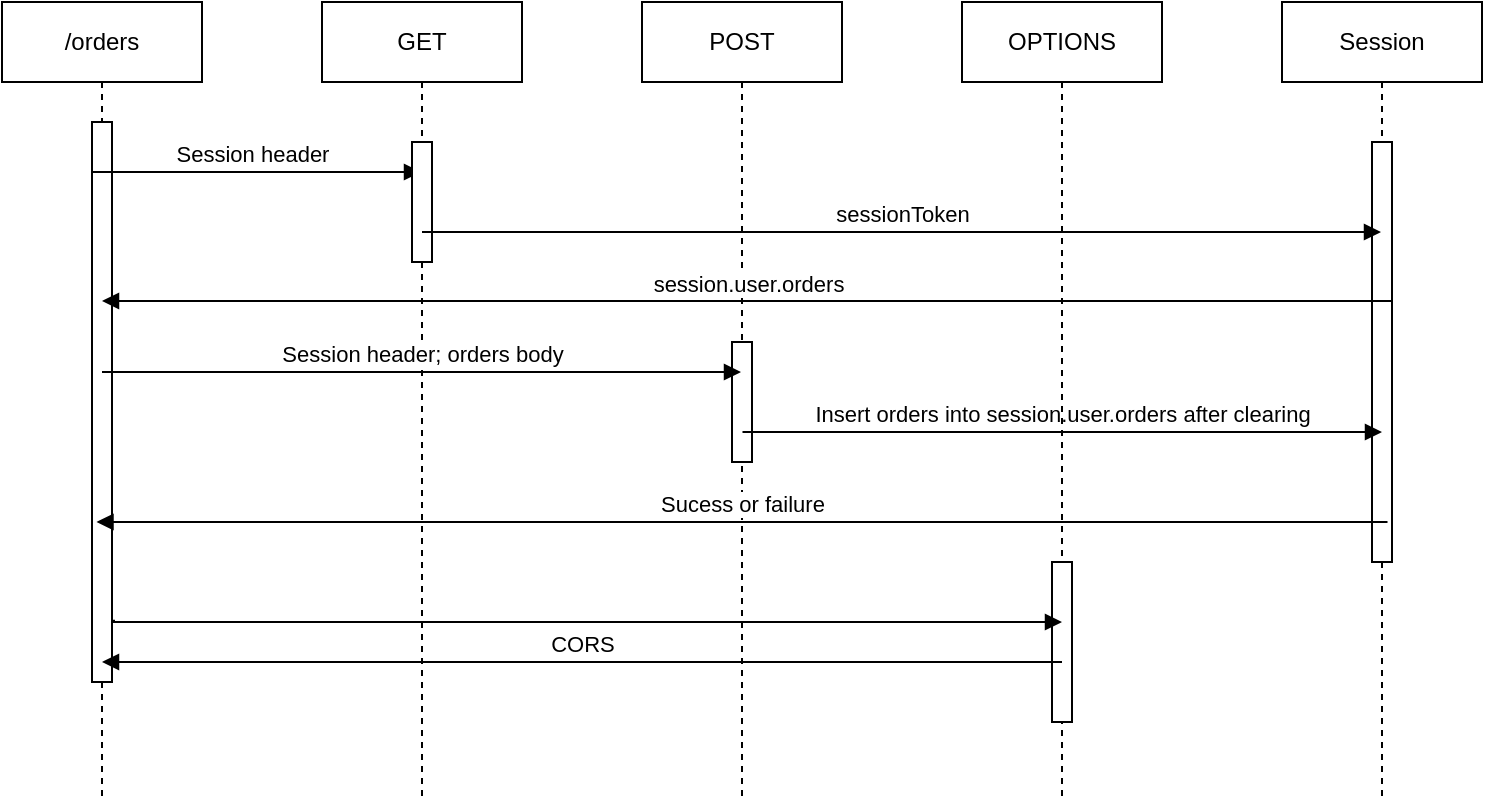 <mxfile version="15.4.0" type="device" pages="2"><diagram name="API" id="13e1069c-82ec-6db2-03f1-153e76fe0fe0"><mxGraphModel dx="1326" dy="806" grid="1" gridSize="10" guides="1" tooltips="1" connect="1" arrows="1" fold="1" page="1" pageScale="1" pageWidth="1100" pageHeight="850" background="none" math="0" shadow="0"><root><mxCell id="0"/><mxCell id="1" parent="0"/><mxCell id="oBmIBi1ZtvhGL7JmKIt4-14" value="Session" style="shape=umlLifeline;perimeter=lifelinePerimeter;whiteSpace=wrap;html=1;container=1;collapsible=0;recursiveResize=0;outlineConnect=0;" vertex="1" parent="1"><mxGeometry x="760" y="40" width="100" height="400" as="geometry"/></mxCell><mxCell id="jIFXlpqAi4VV4MM_2RwS-3" value="" style="html=1;points=[];perimeter=orthogonalPerimeter;" vertex="1" parent="oBmIBi1ZtvhGL7JmKIt4-14"><mxGeometry x="45" y="70" width="10" height="210" as="geometry"/></mxCell><mxCell id="oBmIBi1ZtvhGL7JmKIt4-15" value="/orders" style="shape=umlLifeline;perimeter=lifelinePerimeter;whiteSpace=wrap;html=1;container=1;collapsible=0;recursiveResize=0;outlineConnect=0;" vertex="1" parent="1"><mxGeometry x="120" y="40" width="100" height="400" as="geometry"/></mxCell><mxCell id="oBmIBi1ZtvhGL7JmKIt4-19" value="" style="html=1;points=[];perimeter=orthogonalPerimeter;" vertex="1" parent="oBmIBi1ZtvhGL7JmKIt4-15"><mxGeometry x="45" y="60" width="10" height="280" as="geometry"/></mxCell><mxCell id="jIFXlpqAi4VV4MM_2RwS-2" value="Session header" style="html=1;verticalAlign=bottom;endArrow=block;rounded=0;edgeStyle=orthogonalEdgeStyle;" edge="1" parent="oBmIBi1ZtvhGL7JmKIt4-15" target="oBmIBi1ZtvhGL7JmKIt4-16"><mxGeometry width="80" relative="1" as="geometry"><mxPoint x="45" y="90" as="sourcePoint"/><mxPoint x="170" y="85" as="targetPoint"/><Array as="points"><mxPoint x="45" y="85"/></Array></mxGeometry></mxCell><mxCell id="oBmIBi1ZtvhGL7JmKIt4-16" value="GET" style="shape=umlLifeline;perimeter=lifelinePerimeter;whiteSpace=wrap;html=1;container=1;collapsible=0;recursiveResize=0;outlineConnect=0;" vertex="1" parent="1"><mxGeometry x="280" y="40" width="100" height="400" as="geometry"/></mxCell><mxCell id="jIFXlpqAi4VV4MM_2RwS-1" value="" style="html=1;points=[];perimeter=orthogonalPerimeter;" vertex="1" parent="oBmIBi1ZtvhGL7JmKIt4-16"><mxGeometry x="45" y="70" width="10" height="60" as="geometry"/></mxCell><mxCell id="oBmIBi1ZtvhGL7JmKIt4-17" value="POST" style="shape=umlLifeline;perimeter=lifelinePerimeter;whiteSpace=wrap;html=1;container=1;collapsible=0;recursiveResize=0;outlineConnect=0;" vertex="1" parent="1"><mxGeometry x="440" y="40" width="100" height="400" as="geometry"/></mxCell><mxCell id="jIFXlpqAi4VV4MM_2RwS-8" value="" style="html=1;points=[];perimeter=orthogonalPerimeter;" vertex="1" parent="oBmIBi1ZtvhGL7JmKIt4-17"><mxGeometry x="45" y="170" width="10" height="60" as="geometry"/></mxCell><mxCell id="jIFXlpqAi4VV4MM_2RwS-10" value="Insert orders into session.user.orders after clearing" style="html=1;verticalAlign=bottom;endArrow=block;rounded=0;edgeStyle=orthogonalEdgeStyle;" edge="1" parent="oBmIBi1ZtvhGL7JmKIt4-17"><mxGeometry width="80" relative="1" as="geometry"><mxPoint x="50.25" y="215" as="sourcePoint"/><mxPoint x="370" y="215" as="targetPoint"/><Array as="points"><mxPoint x="370" y="215"/></Array></mxGeometry></mxCell><mxCell id="jIFXlpqAi4VV4MM_2RwS-11" value="Sucess or failure" style="html=1;verticalAlign=bottom;endArrow=block;rounded=0;edgeStyle=orthogonalEdgeStyle;" edge="1" parent="oBmIBi1ZtvhGL7JmKIt4-17"><mxGeometry width="80" relative="1" as="geometry"><mxPoint x="372.75" y="260" as="sourcePoint"/><mxPoint x="-272.75" y="260" as="targetPoint"/><Array as="points"><mxPoint x="-102.25" y="260.5"/><mxPoint x="-102.25" y="260.5"/></Array></mxGeometry></mxCell><mxCell id="oBmIBi1ZtvhGL7JmKIt4-18" value="OPTIONS" style="shape=umlLifeline;perimeter=lifelinePerimeter;whiteSpace=wrap;html=1;container=1;collapsible=0;recursiveResize=0;outlineConnect=0;" vertex="1" parent="1"><mxGeometry x="600" y="40" width="100" height="400" as="geometry"/></mxCell><mxCell id="jIFXlpqAi4VV4MM_2RwS-5" value="session.user.orders" style="html=1;verticalAlign=bottom;endArrow=block;rounded=0;edgeStyle=orthogonalEdgeStyle;" edge="1" parent="oBmIBi1ZtvhGL7JmKIt4-18" target="oBmIBi1ZtvhGL7JmKIt4-15"><mxGeometry width="80" relative="1" as="geometry"><mxPoint x="215" y="149.5" as="sourcePoint"/><mxPoint x="15" y="149.5" as="targetPoint"/><Array as="points"><mxPoint x="-260" y="150"/><mxPoint x="-260" y="150"/></Array></mxGeometry></mxCell><mxCell id="jIFXlpqAi4VV4MM_2RwS-12" value="" style="html=1;points=[];perimeter=orthogonalPerimeter;" vertex="1" parent="oBmIBi1ZtvhGL7JmKIt4-18"><mxGeometry x="45" y="280" width="10" height="80" as="geometry"/></mxCell><mxCell id="jIFXlpqAi4VV4MM_2RwS-4" value="sessionToken" style="html=1;verticalAlign=bottom;endArrow=block;rounded=0;edgeStyle=orthogonalEdgeStyle;" edge="1" parent="1" target="oBmIBi1ZtvhGL7JmKIt4-14"><mxGeometry width="80" relative="1" as="geometry"><mxPoint x="330" y="155" as="sourcePoint"/><mxPoint x="492" y="150.04" as="targetPoint"/><Array as="points"><mxPoint x="380" y="155"/><mxPoint x="380" y="155"/></Array></mxGeometry></mxCell><mxCell id="jIFXlpqAi4VV4MM_2RwS-9" value="Session header; orders body" style="html=1;verticalAlign=bottom;endArrow=block;rounded=0;edgeStyle=orthogonalEdgeStyle;" edge="1" parent="1" target="oBmIBi1ZtvhGL7JmKIt4-17"><mxGeometry width="80" relative="1" as="geometry"><mxPoint x="170" y="225" as="sourcePoint"/><mxPoint x="334.5" y="220" as="targetPoint"/><Array as="points"><mxPoint x="330" y="225"/><mxPoint x="330" y="225"/></Array></mxGeometry></mxCell><mxCell id="jIFXlpqAi4VV4MM_2RwS-13" value="" style="html=1;verticalAlign=bottom;endArrow=block;rounded=0;edgeStyle=orthogonalEdgeStyle;exitX=1.1;exitY=0.889;exitDx=0;exitDy=0;exitPerimeter=0;" edge="1" parent="1" source="oBmIBi1ZtvhGL7JmKIt4-19"><mxGeometry width="80" relative="1" as="geometry"><mxPoint x="250" y="350" as="sourcePoint"/><mxPoint x="650" y="350" as="targetPoint"/><Array as="points"><mxPoint x="176" y="350"/></Array></mxGeometry></mxCell><mxCell id="jIFXlpqAi4VV4MM_2RwS-14" value="CORS" style="html=1;verticalAlign=bottom;endArrow=block;rounded=0;edgeStyle=orthogonalEdgeStyle;" edge="1" parent="1"><mxGeometry width="80" relative="1" as="geometry"><mxPoint x="650" y="370" as="sourcePoint"/><mxPoint x="170" y="370" as="targetPoint"/><Array as="points"><mxPoint x="340.5" y="370.5"/><mxPoint x="340.5" y="370.5"/></Array></mxGeometry></mxCell></root></mxGraphModel></diagram><diagram id="oeEX5R_b1QP8XL9IcFhU" name="Authentication Flow"><mxGraphModel dx="1326" dy="806" grid="1" gridSize="10" guides="1" tooltips="1" connect="1" arrows="1" fold="1" page="1" pageScale="1" pageWidth="850" pageHeight="1100" math="0" shadow="0"><root><mxCell id="WCSQ2D4M7CjfVQCEoiMr-0"/><mxCell id="WCSQ2D4M7CjfVQCEoiMr-1" parent="WCSQ2D4M7CjfVQCEoiMr-0"/><mxCell id="WCSQ2D4M7CjfVQCEoiMr-2" value="Frontend" style="shape=umlLifeline;perimeter=lifelinePerimeter;whiteSpace=wrap;html=1;container=1;collapsible=0;recursiveResize=0;outlineConnect=0;" vertex="1" parent="WCSQ2D4M7CjfVQCEoiMr-1"><mxGeometry x="115" y="80" width="100" height="510" as="geometry"/></mxCell><mxCell id="WCSQ2D4M7CjfVQCEoiMr-3" value="Firebase" style="shape=umlLifeline;perimeter=lifelinePerimeter;whiteSpace=wrap;html=1;container=1;collapsible=0;recursiveResize=0;outlineConnect=0;" vertex="1" parent="WCSQ2D4M7CjfVQCEoiMr-1"><mxGeometry x="375" y="80" width="100" height="510" as="geometry"/></mxCell><mxCell id="WCSQ2D4M7CjfVQCEoiMr-4" value="Server" style="shape=umlLifeline;perimeter=lifelinePerimeter;whiteSpace=wrap;html=1;container=1;collapsible=0;recursiveResize=0;outlineConnect=0;" vertex="1" parent="WCSQ2D4M7CjfVQCEoiMr-1"><mxGeometry x="635" y="80" width="100" height="510" as="geometry"/></mxCell><mxCell id="WCSQ2D4M7CjfVQCEoiMr-5" value="" style="html=1;points=[];perimeter=orthogonalPerimeter;" vertex="1" parent="WCSQ2D4M7CjfVQCEoiMr-1"><mxGeometry x="160" y="140" width="10" height="430" as="geometry"/></mxCell><mxCell id="WCSQ2D4M7CjfVQCEoiMr-6" value="" style="html=1;points=[];perimeter=orthogonalPerimeter;" vertex="1" parent="WCSQ2D4M7CjfVQCEoiMr-1"><mxGeometry x="420" y="140" width="10" height="90" as="geometry"/></mxCell><mxCell id="WCSQ2D4M7CjfVQCEoiMr-7" value="Authorization UI" style="html=1;verticalAlign=bottom;endArrow=block;entryX=0.1;entryY=0.111;entryDx=0;entryDy=0;entryPerimeter=0;" edge="1" parent="WCSQ2D4M7CjfVQCEoiMr-1" source="WCSQ2D4M7CjfVQCEoiMr-5" target="WCSQ2D4M7CjfVQCEoiMr-6"><mxGeometry relative="1" as="geometry"><mxPoint x="201" y="150" as="sourcePoint"/><mxPoint x="371" y="150" as="targetPoint"/></mxGeometry></mxCell><mxCell id="WCSQ2D4M7CjfVQCEoiMr-8" value="User" style="html=1;verticalAlign=bottom;endArrow=open;dashed=1;endSize=8;exitX=0;exitY=0.95;entryX=0.53;entryY=0.286;entryDx=0;entryDy=0;entryPerimeter=0;" edge="1" parent="WCSQ2D4M7CjfVQCEoiMr-1" source="WCSQ2D4M7CjfVQCEoiMr-6" target="WCSQ2D4M7CjfVQCEoiMr-2"><mxGeometry relative="1" as="geometry"><mxPoint x="305" y="226" as="targetPoint"/></mxGeometry></mxCell><mxCell id="WCSQ2D4M7CjfVQCEoiMr-9" value="" style="html=1;points=[];perimeter=orthogonalPerimeter;" vertex="1" parent="WCSQ2D4M7CjfVQCEoiMr-1"><mxGeometry x="680" y="220" width="10" height="350" as="geometry"/></mxCell><mxCell id="WCSQ2D4M7CjfVQCEoiMr-10" value="POST /login {&quot;idToken&quot;: User.getIdToken()}" style="html=1;verticalAlign=bottom;endArrow=block;exitX=0.9;exitY=0.12;exitDx=0;exitDy=0;exitPerimeter=0;" edge="1" parent="WCSQ2D4M7CjfVQCEoiMr-1" target="WCSQ2D4M7CjfVQCEoiMr-9"><mxGeometry relative="1" as="geometry"><mxPoint x="169" y="264.5" as="sourcePoint"/><mxPoint x="427" y="264.5" as="targetPoint"/></mxGeometry></mxCell><mxCell id="WCSQ2D4M7CjfVQCEoiMr-11" value="" style="html=1;points=[];perimeter=orthogonalPerimeter;" vertex="1" parent="WCSQ2D4M7CjfVQCEoiMr-1"><mxGeometry x="420" y="300" width="10" height="60" as="geometry"/></mxCell><mxCell id="WCSQ2D4M7CjfVQCEoiMr-12" value="Verify IdToken" style="html=1;verticalAlign=bottom;endArrow=block;entryX=1;entryY=0;" edge="1" parent="WCSQ2D4M7CjfVQCEoiMr-1" target="WCSQ2D4M7CjfVQCEoiMr-11"><mxGeometry relative="1" as="geometry"><mxPoint x="685" y="300" as="sourcePoint"/></mxGeometry></mxCell><mxCell id="WCSQ2D4M7CjfVQCEoiMr-13" value="Success?" style="html=1;verticalAlign=bottom;endArrow=open;dashed=1;endSize=8;exitX=1;exitY=0.95;" edge="1" parent="WCSQ2D4M7CjfVQCEoiMr-1" source="WCSQ2D4M7CjfVQCEoiMr-11" target="WCSQ2D4M7CjfVQCEoiMr-4"><mxGeometry relative="1" as="geometry"><mxPoint x="497" y="357" as="targetPoint"/></mxGeometry></mxCell><mxCell id="WCSQ2D4M7CjfVQCEoiMr-14" value="&lt;span style=&quot;font-size: 12px ; background-color: rgb(248 , 249 , 250)&quot;&gt;Success ? sessionToken : unauthorized&lt;/span&gt;" style="html=1;verticalAlign=bottom;endArrow=block;exitX=0;exitY=0.56;exitDx=0;exitDy=0;exitPerimeter=0;" edge="1" parent="WCSQ2D4M7CjfVQCEoiMr-1" source="WCSQ2D4M7CjfVQCEoiMr-9" target="WCSQ2D4M7CjfVQCEoiMr-5"><mxGeometry relative="1" as="geometry"><mxPoint x="646" y="410" as="sourcePoint"/><mxPoint x="432" y="410" as="targetPoint"/></mxGeometry></mxCell><mxCell id="WCSQ2D4M7CjfVQCEoiMr-15" value="Request w/ sessionToken" style="html=1;verticalAlign=bottom;endArrow=block;entryX=0.5;entryY=0.714;entryDx=0;entryDy=0;entryPerimeter=0;" edge="1" parent="WCSQ2D4M7CjfVQCEoiMr-1" target="WCSQ2D4M7CjfVQCEoiMr-9"><mxGeometry relative="1" as="geometry"><mxPoint x="170" y="470" as="sourcePoint"/><mxPoint x="428" y="470" as="targetPoint"/></mxGeometry></mxCell><mxCell id="WCSQ2D4M7CjfVQCEoiMr-16" value="Verify sessionToken&amp;nbsp;" style="edgeStyle=orthogonalEdgeStyle;html=1;align=left;spacingLeft=2;endArrow=block;rounded=0;" edge="1" parent="WCSQ2D4M7CjfVQCEoiMr-1"><mxGeometry relative="1" as="geometry"><mxPoint x="690" y="490" as="sourcePoint"/><Array as="points"><mxPoint x="729" y="490"/><mxPoint x="729" y="530"/><mxPoint x="690" y="530"/></Array><mxPoint x="690" y="530" as="targetPoint"/></mxGeometry></mxCell><mxCell id="WCSQ2D4M7CjfVQCEoiMr-17" value="&lt;span style=&quot;font-size: 12px ; background-color: rgb(248 , 249 , 250)&quot;&gt;Response&lt;/span&gt;" style="html=1;verticalAlign=bottom;endArrow=block;exitX=0.5;exitY=0.971;exitDx=0;exitDy=0;exitPerimeter=0;" edge="1" parent="WCSQ2D4M7CjfVQCEoiMr-1" source="WCSQ2D4M7CjfVQCEoiMr-9"><mxGeometry relative="1" as="geometry"><mxPoint x="675" y="560" as="sourcePoint"/><mxPoint x="170" y="560" as="targetPoint"/></mxGeometry></mxCell></root></mxGraphModel></diagram></mxfile>